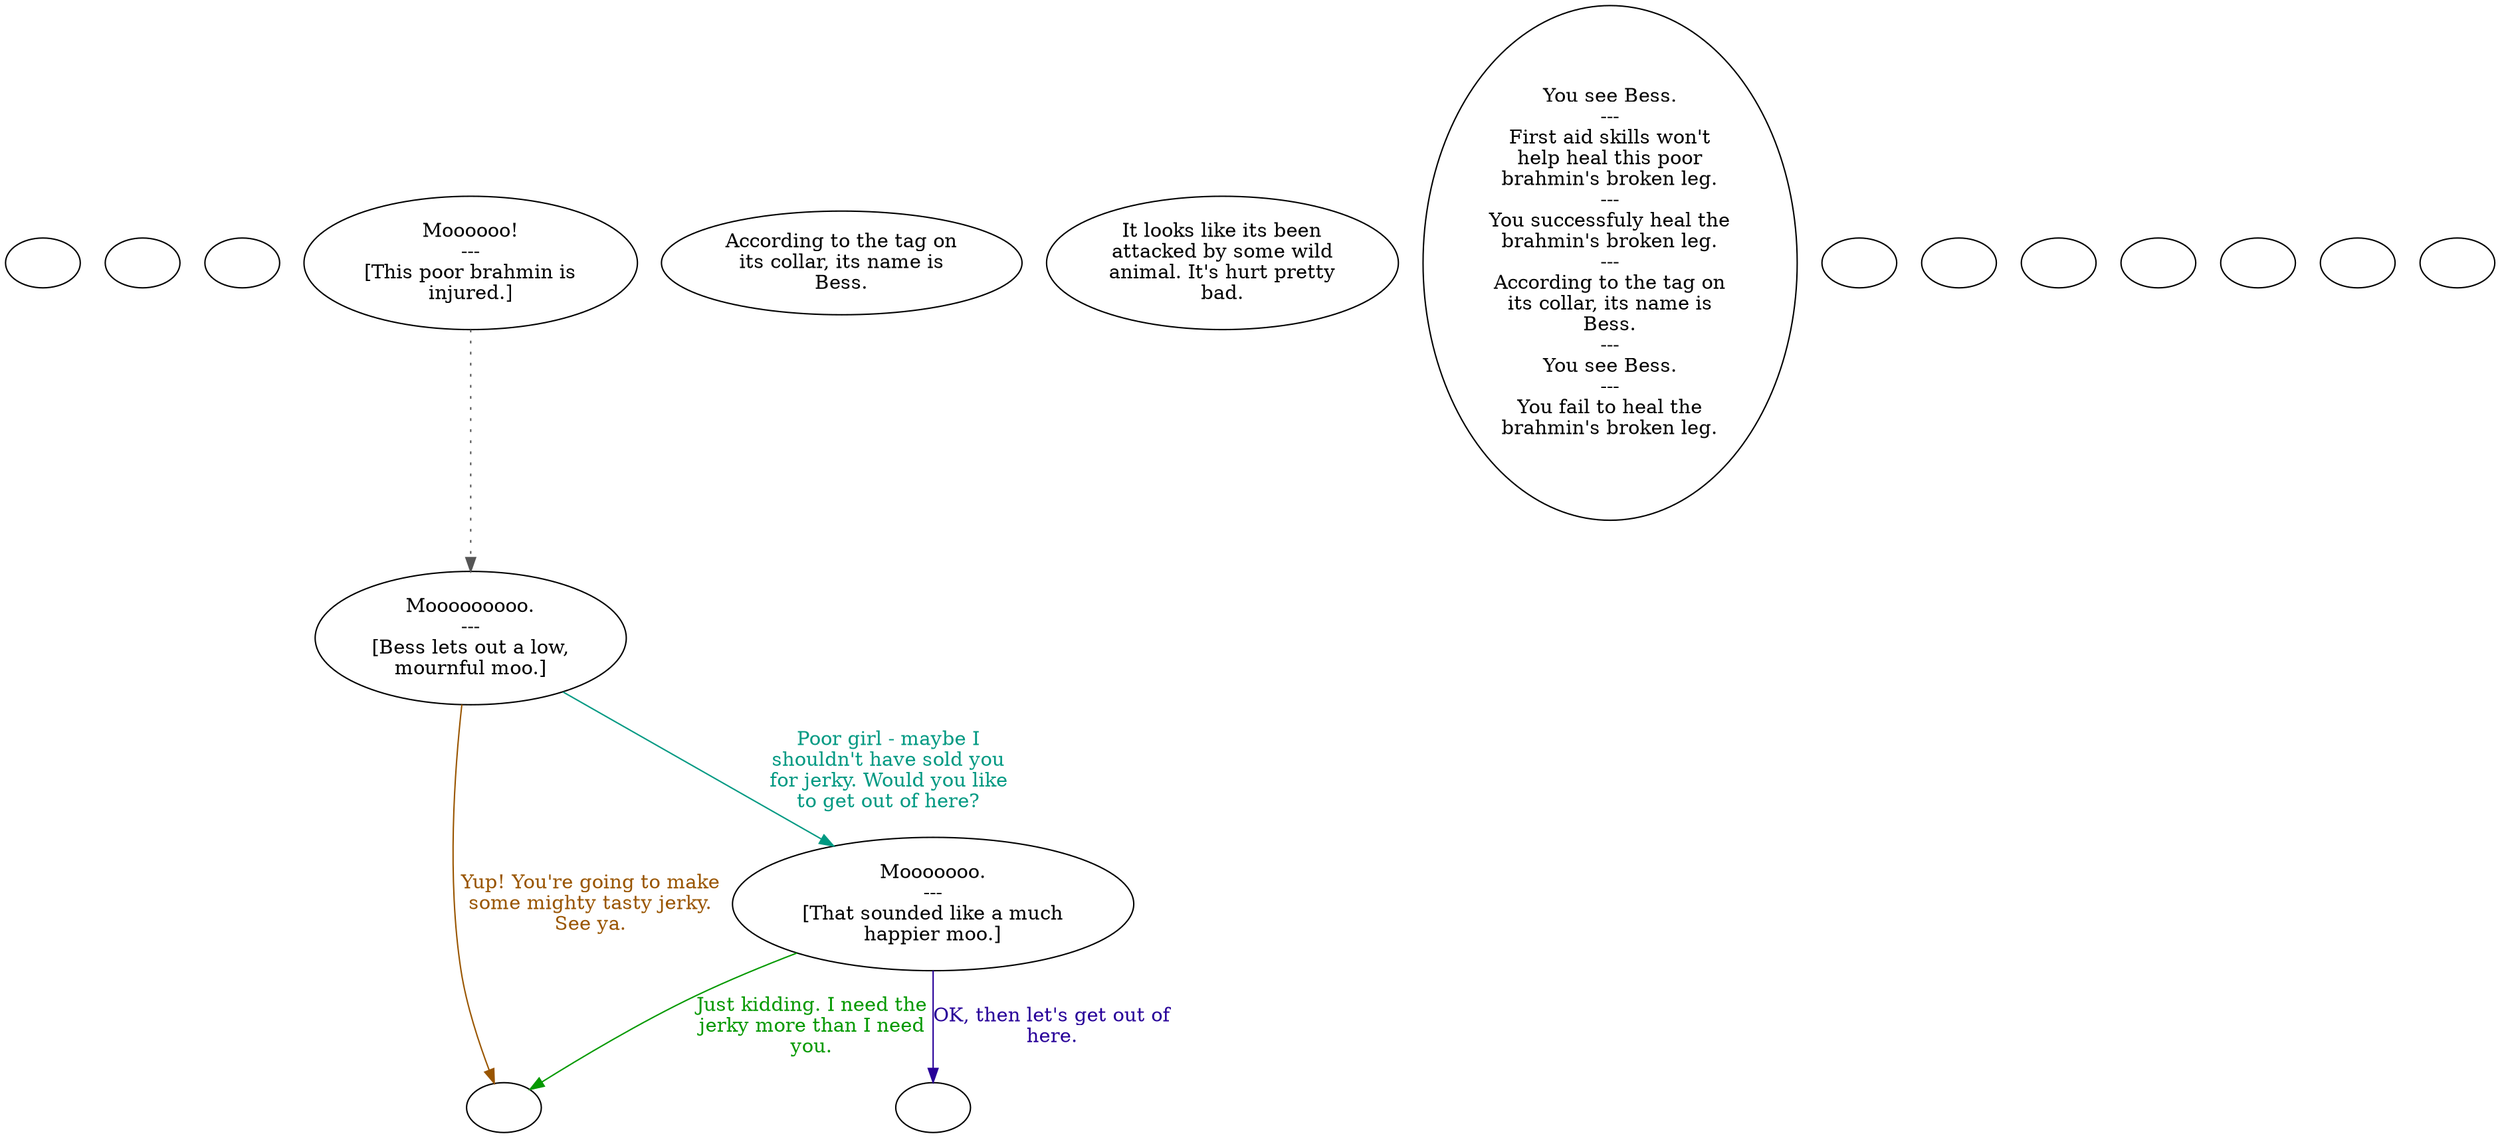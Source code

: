 digraph mcBess {
  "checkPartyMembersNearDoor" [style=filled       fillcolor="#FFFFFF"       color="#000000"]
  "checkPartyMembersNearDoor" [label=""]
  "start" [style=filled       fillcolor="#FFFFFF"       color="#000000"]
  "start" [label=""]
  "critter_p_proc" [style=filled       fillcolor="#FFFFFF"       color="#000000"]
  "critter_p_proc" [label=""]
  "talk_p_proc" [style=filled       fillcolor="#FFFFFF"       color="#000000"]
  "talk_p_proc" -> "Node002" [style=dotted color="#555555"]
  "talk_p_proc" [label="Moooooo!\n---\n[This poor brahmin is\ninjured.]"]
  "look_at_p_proc" [style=filled       fillcolor="#FFFFFF"       color="#000000"]
  "look_at_p_proc" [label="According to the tag on\nits collar, its name is\nBess."]
  "description_p_proc" [style=filled       fillcolor="#FFFFFF"       color="#000000"]
  "description_p_proc" [label="It looks like its been\nattacked by some wild\nanimal. It's hurt pretty\nbad."]
  "use_skill_on_p_proc" [style=filled       fillcolor="#FFFFFF"       color="#000000"]
  "use_skill_on_p_proc" [label="You see Bess.\n---\nFirst aid skills won't\nhelp heal this poor\nbrahmin's broken leg.\n---\nYou successfuly heal the\nbrahmin's broken leg.\n---\nAccording to the tag on\nits collar, its name is\nBess.\n---\nYou see Bess.\n---\nYou fail to heal the\nbrahmin's broken leg."]
  "damage_p_proc" [style=filled       fillcolor="#FFFFFF"       color="#000000"]
  "damage_p_proc" [label=""]
  "map_enter_p_proc" [style=filled       fillcolor="#FFFFFF"       color="#000000"]
  "map_enter_p_proc" [label=""]
  "map_exit_p_proc" [style=filled       fillcolor="#FFFFFF"       color="#000000"]
  "map_exit_p_proc" [label=""]
  "timed_event_p_proc" [style=filled       fillcolor="#FFFFFF"       color="#000000"]
  "timed_event_p_proc" [label=""]
  "use_p_proc" [style=filled       fillcolor="#FFFFFF"       color="#000000"]
  "use_p_proc" [label=""]
  "push_p_proc" [style=filled       fillcolor="#FFFFFF"       color="#000000"]
  "push_p_proc" [label=""]
  "Node999" [style=filled       fillcolor="#FFFFFF"       color="#000000"]
  "Node999" [label=""]
  "Node990" [style=filled       fillcolor="#FFFFFF"       color="#000000"]
  "Node990" [label=""]
  "Node002" [style=filled       fillcolor="#FFFFFF"       color="#000000"]
  "Node002" [label="Mooooooooo.\n---\n[Bess lets out a low,\nmournful moo.]"]
  "Node002" -> "Node003" [label="Poor girl - maybe I\nshouldn't have sold you\nfor jerky. Would you like\nto get out of here?" color="#009982" fontcolor="#009982"]
  "Node002" -> "Node999" [label="Yup! You're going to make\nsome mighty tasty jerky.\nSee ya." color="#995500" fontcolor="#995500"]
  "Node003" [style=filled       fillcolor="#FFFFFF"       color="#000000"]
  "Node003" [label="Mooooooo.\n---\n[That sounded like a much\nhappier moo.]"]
  "Node003" -> "Node990" [label="OK, then let's get out of\nhere." color="#280099" fontcolor="#280099"]
  "Node003" -> "Node999" [label="Just kidding. I need the\njerky more than I need\nyou." color="#049900" fontcolor="#049900"]
  "use_obj_on_p_proc" [style=filled       fillcolor="#FFFFFF"       color="#000000"]
  "use_obj_on_p_proc" [label=""]
}